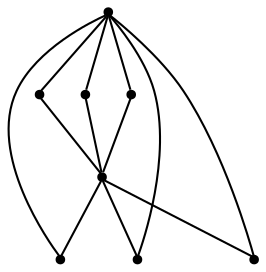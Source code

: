 graph {
  node [shape=point,comment="{\"directed\":false,\"doi\":\"10.1007/978-3-642-11805-0_10\",\"figure\":\"5 (3)\"}"]

  v0 [pos="1417.7417994299599,688.9796537052501"]
  v1 [pos="1358.7603893368741,777.5117312171242"]
  v2 [pos="1358.7603893368741,723.367090103843"]
  v3 [pos="1358.7603893368741,629.9581202940508"]
  v4 [pos="1358.7603893368741,600.4473853891546"]
  v5 [pos="1299.6539549361828,688.9796537052501"]
  v6 [pos="1358.7603893368741,654.592090103843"]
  v7 [pos="1358.7603893368741,748.0010599136353"]

  v0 -- v1 [id="-1",pos="1417.7417994299599,688.9796537052501 1358.7603893368741,777.5117312171242 1358.7603893368741,777.5117312171242 1358.7603893368741,777.5117312171242"]
  v5 -- v7 [id="-2",pos="1299.6539549361828,688.9796537052501 1358.7603893368741,748.0010599136353 1358.7603893368741,748.0010599136353 1358.7603893368741,748.0010599136353"]
  v5 -- v6 [id="-3",pos="1299.6539549361828,688.9796537052501 1358.7603893368741,654.592090103843 1358.7603893368741,654.592090103843 1358.7603893368741,654.592090103843"]
  v5 -- v4 [id="-4",pos="1299.6539549361828,688.9796537052501 1358.7603893368741,600.4473853891546 1358.7603893368741,600.4473853891546 1358.7603893368741,600.4473853891546"]
  v1 -- v5 [id="-5",pos="1358.7603893368741,777.5117312171242 1299.6539549361828,688.9796537052501 1299.6539549361828,688.9796537052501 1299.6539549361828,688.9796537052501"]
  v7 -- v0 [id="-6",pos="1358.7603893368741,748.0010599136353 1417.7417994299599,688.9796537052501 1417.7417994299599,688.9796537052501 1417.7417994299599,688.9796537052501"]
  v2 -- v5 [id="-7",pos="1358.7603893368741,723.367090103843 1299.6539549361828,688.9796537052501 1299.6539549361828,688.9796537052501 1299.6539549361828,688.9796537052501"]
  v6 -- v0 [id="-8",pos="1358.7603893368741,654.592090103843 1417.7417994299599,688.9796537052501 1417.7417994299599,688.9796537052501 1417.7417994299599,688.9796537052501"]
  v3 -- v5 [id="-9",pos="1358.7603893368741,629.9581202940508 1299.6539549361828,688.9796537052501 1299.6539549361828,688.9796537052501 1299.6539549361828,688.9796537052501"]
  v4 -- v0 [id="-10",pos="1358.7603893368741,600.4473853891546 1417.7417994299599,688.9796537052501 1417.7417994299599,688.9796537052501 1417.7417994299599,688.9796537052501"]
  v0 -- v3 [id="-11",pos="1417.7417994299599,688.9796537052501 1358.7603893368741,629.9581202940508 1358.7603893368741,629.9581202940508 1358.7603893368741,629.9581202940508"]
  v0 -- v2 [id="-12",pos="1417.7417994299599,688.9796537052501 1358.7603893368741,723.367090103843 1358.7603893368741,723.367090103843 1358.7603893368741,723.367090103843"]
}